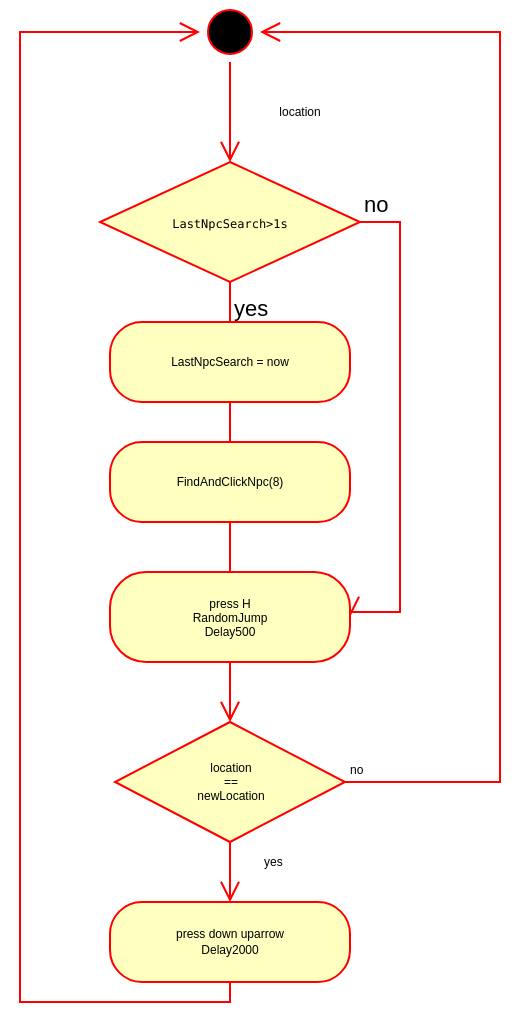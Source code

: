 <mxfile version="20.0.3" type="github">
  <diagram id="_0hIWLJ6sQTHO5X9fXYV" name="Page-1">
    <mxGraphModel dx="1422" dy="762" grid="1" gridSize="10" guides="1" tooltips="1" connect="1" arrows="1" fold="1" page="1" pageScale="1" pageWidth="827" pageHeight="1169" math="0" shadow="0">
      <root>
        <mxCell id="0" />
        <mxCell id="1" parent="0" />
        <mxCell id="Mo9y_Z-Vakp0Shs6qQip-2" value="" style="ellipse;html=1;shape=startState;fillColor=#000000;strokeColor=#ff0000;" parent="1" vertex="1">
          <mxGeometry x="200" y="260" width="30" height="30" as="geometry" />
        </mxCell>
        <mxCell id="Mo9y_Z-Vakp0Shs6qQip-3" value="" style="edgeStyle=orthogonalEdgeStyle;html=1;verticalAlign=bottom;endArrow=open;endSize=8;strokeColor=#ff0000;rounded=0;" parent="1" source="Mo9y_Z-Vakp0Shs6qQip-2" target="Mo9y_Z-Vakp0Shs6qQip-4" edge="1">
          <mxGeometry relative="1" as="geometry">
            <mxPoint x="190" y="300" as="targetPoint" />
          </mxGeometry>
        </mxCell>
        <mxCell id="Mo9y_Z-Vakp0Shs6qQip-4" value="&lt;pre style=&quot;font-size: 6px;&quot;&gt;&lt;font style=&quot;font-size: 6px;&quot;&gt;LastNpcSearch&amp;gt;1s&lt;/font&gt;&lt;/pre&gt;" style="rhombus;whiteSpace=wrap;html=1;fillColor=#ffffc0;strokeColor=#ff0000;fontSize=6;fontFamily=Helvetica;fontStyle=0" parent="1" vertex="1">
          <mxGeometry x="150" y="340" width="130" height="60" as="geometry" />
        </mxCell>
        <mxCell id="Mo9y_Z-Vakp0Shs6qQip-5" value="no" style="edgeStyle=orthogonalEdgeStyle;html=1;align=left;verticalAlign=bottom;endArrow=open;endSize=8;strokeColor=#ff0000;rounded=0;entryX=1;entryY=0.5;entryDx=0;entryDy=0;" parent="1" source="Mo9y_Z-Vakp0Shs6qQip-4" target="Mo9y_Z-Vakp0Shs6qQip-12" edge="1">
          <mxGeometry x="-1" relative="1" as="geometry">
            <mxPoint x="330" y="360" as="targetPoint" />
            <Array as="points">
              <mxPoint x="300" y="370" />
              <mxPoint x="300" y="565" />
            </Array>
          </mxGeometry>
        </mxCell>
        <mxCell id="Mo9y_Z-Vakp0Shs6qQip-6" value="yes" style="edgeStyle=orthogonalEdgeStyle;html=1;align=left;verticalAlign=top;endArrow=open;endSize=8;strokeColor=#ff0000;rounded=0;" parent="1" source="Mo9y_Z-Vakp0Shs6qQip-4" edge="1">
          <mxGeometry x="-1" relative="1" as="geometry">
            <mxPoint x="215" y="450" as="targetPoint" />
            <Array as="points">
              <mxPoint x="215" y="430" />
              <mxPoint x="215" y="430" />
            </Array>
          </mxGeometry>
        </mxCell>
        <mxCell id="Mo9y_Z-Vakp0Shs6qQip-8" value="LastNpcSearch = now" style="rounded=1;whiteSpace=wrap;html=1;arcSize=40;fontColor=#000000;fillColor=#ffffc0;strokeColor=#ff0000;fontFamily=Helvetica;fontSize=6;" parent="1" vertex="1">
          <mxGeometry x="155" y="420" width="120" height="40" as="geometry" />
        </mxCell>
        <mxCell id="Mo9y_Z-Vakp0Shs6qQip-9" value="" style="edgeStyle=orthogonalEdgeStyle;html=1;verticalAlign=bottom;endArrow=open;endSize=8;strokeColor=#ff0000;rounded=0;fontFamily=Helvetica;fontSize=6;" parent="1" source="Mo9y_Z-Vakp0Shs6qQip-8" edge="1">
          <mxGeometry relative="1" as="geometry">
            <mxPoint x="215" y="500" as="targetPoint" />
          </mxGeometry>
        </mxCell>
        <mxCell id="Mo9y_Z-Vakp0Shs6qQip-10" value="FindAndClickNpc(8)" style="rounded=1;whiteSpace=wrap;html=1;arcSize=40;fontColor=#000000;fillColor=#ffffc0;strokeColor=#ff0000;fontFamily=Helvetica;fontSize=6;" parent="1" vertex="1">
          <mxGeometry x="155" y="480" width="120" height="40" as="geometry" />
        </mxCell>
        <mxCell id="Mo9y_Z-Vakp0Shs6qQip-11" value="" style="edgeStyle=orthogonalEdgeStyle;html=1;verticalAlign=bottom;endArrow=open;endSize=8;strokeColor=#ff0000;rounded=0;fontFamily=Helvetica;fontSize=6;" parent="1" source="Mo9y_Z-Vakp0Shs6qQip-10" edge="1">
          <mxGeometry relative="1" as="geometry">
            <mxPoint x="215" y="560" as="targetPoint" />
          </mxGeometry>
        </mxCell>
        <mxCell id="Mo9y_Z-Vakp0Shs6qQip-12" value="press H&lt;br&gt;&lt;span style=&quot;font-size: 6px;&quot;&gt;RandomJump&lt;br&gt;Delay500&lt;/span&gt;" style="rounded=1;whiteSpace=wrap;html=1;arcSize=40;fontColor=#000000;fillColor=#ffffc0;strokeColor=#ff0000;fontFamily=Helvetica;fontSize=6;" parent="1" vertex="1">
          <mxGeometry x="155" y="545" width="120" height="45" as="geometry" />
        </mxCell>
        <mxCell id="Mo9y_Z-Vakp0Shs6qQip-13" value="" style="edgeStyle=orthogonalEdgeStyle;html=1;verticalAlign=bottom;endArrow=open;endSize=8;strokeColor=#ff0000;rounded=0;fontFamily=Helvetica;fontSize=6;" parent="1" source="Mo9y_Z-Vakp0Shs6qQip-12" edge="1">
          <mxGeometry relative="1" as="geometry">
            <mxPoint x="215" y="620" as="targetPoint" />
          </mxGeometry>
        </mxCell>
        <mxCell id="Mo9y_Z-Vakp0Shs6qQip-14" value="location" style="text;html=1;strokeColor=none;fillColor=none;align=center;verticalAlign=middle;whiteSpace=wrap;rounded=0;fontFamily=Helvetica;fontSize=6;" parent="1" vertex="1">
          <mxGeometry x="220" y="300" width="60" height="30" as="geometry" />
        </mxCell>
        <mxCell id="Mo9y_Z-Vakp0Shs6qQip-17" value="location&lt;br&gt;==&lt;br&gt;newLocation" style="rhombus;whiteSpace=wrap;html=1;fillColor=#ffffc0;strokeColor=#ff0000;fontFamily=Helvetica;fontSize=6;" parent="1" vertex="1">
          <mxGeometry x="157.5" y="620" width="115" height="60" as="geometry" />
        </mxCell>
        <mxCell id="Mo9y_Z-Vakp0Shs6qQip-18" value="no" style="edgeStyle=orthogonalEdgeStyle;html=1;align=left;verticalAlign=bottom;endArrow=open;endSize=8;strokeColor=#ff0000;rounded=0;fontFamily=Helvetica;fontSize=6;" parent="1" source="Mo9y_Z-Vakp0Shs6qQip-17" target="Mo9y_Z-Vakp0Shs6qQip-2" edge="1">
          <mxGeometry x="-1" relative="1" as="geometry">
            <mxPoint x="350" y="650" as="targetPoint" />
            <Array as="points">
              <mxPoint x="350" y="650" />
              <mxPoint x="350" y="275" />
            </Array>
          </mxGeometry>
        </mxCell>
        <mxCell id="Mo9y_Z-Vakp0Shs6qQip-19" value="yes" style="edgeStyle=orthogonalEdgeStyle;html=1;align=left;verticalAlign=top;endArrow=open;endSize=8;strokeColor=#ff0000;rounded=0;fontFamily=Helvetica;fontSize=6;startArrow=none;exitX=0.5;exitY=1;exitDx=0;exitDy=0;entryX=0.5;entryY=0;entryDx=0;entryDy=0;" parent="1" source="Mo9y_Z-Vakp0Shs6qQip-17" target="Mo9y_Z-Vakp0Shs6qQip-20" edge="1">
          <mxGeometry x="-1" y="15" relative="1" as="geometry">
            <mxPoint x="320" y="710" as="targetPoint" />
            <mxPoint as="offset" />
          </mxGeometry>
        </mxCell>
        <mxCell id="Mo9y_Z-Vakp0Shs6qQip-20" value="press down uparrow&lt;br&gt;Delay2000" style="rounded=1;whiteSpace=wrap;html=1;arcSize=40;fontColor=#000000;fillColor=#ffffc0;strokeColor=#ff0000;fontFamily=Helvetica;fontSize=6;" parent="1" vertex="1">
          <mxGeometry x="155" y="710" width="120" height="40" as="geometry" />
        </mxCell>
        <mxCell id="Mo9y_Z-Vakp0Shs6qQip-22" value="" style="edgeStyle=orthogonalEdgeStyle;html=1;verticalAlign=bottom;endArrow=open;endSize=8;strokeColor=#ff0000;rounded=0;fontFamily=Helvetica;fontSize=6;exitX=0.5;exitY=1;exitDx=0;exitDy=0;entryX=0;entryY=0.5;entryDx=0;entryDy=0;" parent="1" source="Mo9y_Z-Vakp0Shs6qQip-20" target="Mo9y_Z-Vakp0Shs6qQip-2" edge="1">
          <mxGeometry relative="1" as="geometry">
            <mxPoint x="225" y="630" as="targetPoint" />
            <mxPoint x="225" y="600" as="sourcePoint" />
            <Array as="points">
              <mxPoint x="215" y="760" />
              <mxPoint x="110" y="760" />
              <mxPoint x="110" y="275" />
            </Array>
          </mxGeometry>
        </mxCell>
      </root>
    </mxGraphModel>
  </diagram>
</mxfile>

